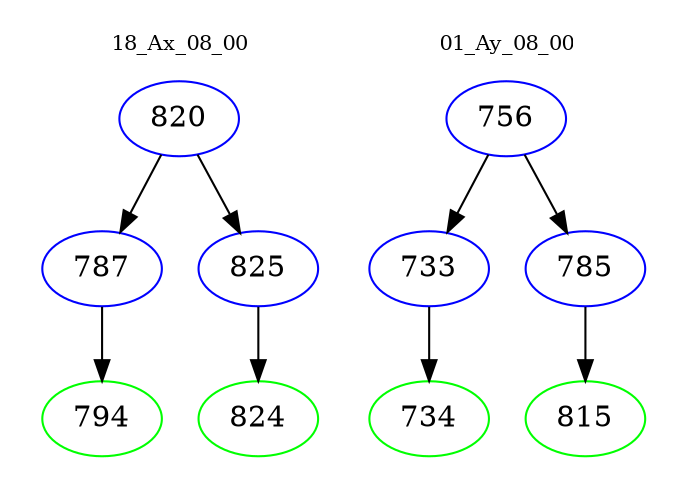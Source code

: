 digraph{
subgraph cluster_0 {
color = white
label = "18_Ax_08_00";
fontsize=10;
T0_820 [label="820", color="blue"]
T0_820 -> T0_787 [color="black"]
T0_787 [label="787", color="blue"]
T0_787 -> T0_794 [color="black"]
T0_794 [label="794", color="green"]
T0_820 -> T0_825 [color="black"]
T0_825 [label="825", color="blue"]
T0_825 -> T0_824 [color="black"]
T0_824 [label="824", color="green"]
}
subgraph cluster_1 {
color = white
label = "01_Ay_08_00";
fontsize=10;
T1_756 [label="756", color="blue"]
T1_756 -> T1_733 [color="black"]
T1_733 [label="733", color="blue"]
T1_733 -> T1_734 [color="black"]
T1_734 [label="734", color="green"]
T1_756 -> T1_785 [color="black"]
T1_785 [label="785", color="blue"]
T1_785 -> T1_815 [color="black"]
T1_815 [label="815", color="green"]
}
}
